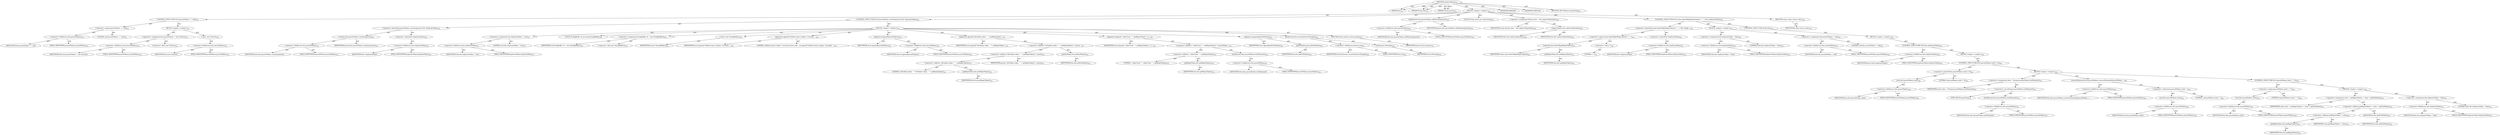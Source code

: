 digraph "replaceTokens" {  
"111669149716" [label = <(METHOD,replaceTokens)<SUB>421</SUB>> ]
"115964117008" [label = <(PARAM,this)<SUB>421</SUB>> ]
"115964117031" [label = <(PARAM,String line)<SUB>421</SUB>> ]
"115964117032" [label = <(PARAM,String parent)<SUB>421</SUB>> ]
"25769803831" [label = <(BLOCK,&lt;empty&gt;,&lt;empty&gt;)<SUB>422</SUB>> ]
"47244640286" [label = <(CONTROL_STRUCTURE,IF,if (passedTokens == null))<SUB>423</SUB>> ]
"30064771291" [label = <(&lt;operator&gt;.equals,passedTokens == null)<SUB>423</SUB>> ]
"30064771292" [label = <(&lt;operator&gt;.fieldAccess,this.passedTokens)<SUB>423</SUB>> ]
"68719476945" [label = <(IDENTIFIER,this,passedTokens == null)> ]
"55834574879" [label = <(FIELD_IDENTIFIER,passedTokens,passedTokens)<SUB>423</SUB>> ]
"90194313243" [label = <(LITERAL,null,passedTokens == null)<SUB>423</SUB>> ]
"25769803832" [label = <(BLOCK,&lt;empty&gt;,&lt;empty&gt;)<SUB>423</SUB>> ]
"30064771293" [label = <(&lt;operator&gt;.assignment,this.passedTokens = new Vector())<SUB>424</SUB>> ]
"30064771294" [label = <(&lt;operator&gt;.fieldAccess,this.passedTokens)<SUB>424</SUB>> ]
"68719476946" [label = <(IDENTIFIER,this,this.passedTokens = new Vector())> ]
"55834574880" [label = <(FIELD_IDENTIFIER,passedTokens,passedTokens)<SUB>424</SUB>> ]
"30064771295" [label = <(&lt;operator&gt;.alloc,new Vector())<SUB>424</SUB>> ]
"30064771296" [label = <(&lt;init&gt;,new Vector())<SUB>424</SUB>> ]
"30064771297" [label = <(&lt;operator&gt;.fieldAccess,this.passedTokens)<SUB>424</SUB>> ]
"68719476947" [label = <(IDENTIFIER,this,new Vector())> ]
"55834574881" [label = <(FIELD_IDENTIFIER,passedTokens,passedTokens)<SUB>424</SUB>> ]
"47244640287" [label = <(CONTROL_STRUCTURE,IF,if (passedTokens.contains(parent) &amp;&amp; !duplicateToken))<SUB>426</SUB>> ]
"30064771298" [label = <(&lt;operator&gt;.logicalAnd,passedTokens.contains(parent) &amp;&amp; !duplicateToken)<SUB>426</SUB>> ]
"30064771299" [label = <(contains,this.passedTokens.contains(parent))<SUB>426</SUB>> ]
"30064771300" [label = <(&lt;operator&gt;.fieldAccess,this.passedTokens)<SUB>426</SUB>> ]
"68719476948" [label = <(IDENTIFIER,this,this.passedTokens.contains(parent))> ]
"55834574882" [label = <(FIELD_IDENTIFIER,passedTokens,passedTokens)<SUB>426</SUB>> ]
"68719476949" [label = <(IDENTIFIER,parent,this.passedTokens.contains(parent))<SUB>426</SUB>> ]
"30064771301" [label = <(&lt;operator&gt;.logicalNot,!duplicateToken)<SUB>426</SUB>> ]
"30064771302" [label = <(&lt;operator&gt;.fieldAccess,this.duplicateToken)<SUB>426</SUB>> ]
"68719476950" [label = <(IDENTIFIER,this,!duplicateToken)> ]
"55834574883" [label = <(FIELD_IDENTIFIER,duplicateToken,duplicateToken)<SUB>426</SUB>> ]
"25769803833" [label = <(BLOCK,&lt;empty&gt;,&lt;empty&gt;)<SUB>426</SUB>> ]
"30064771303" [label = <(&lt;operator&gt;.assignment,this.duplicateToken = true)<SUB>427</SUB>> ]
"30064771304" [label = <(&lt;operator&gt;.fieldAccess,this.duplicateToken)<SUB>427</SUB>> ]
"68719476951" [label = <(IDENTIFIER,this,this.duplicateToken = true)> ]
"55834574884" [label = <(FIELD_IDENTIFIER,duplicateToken,duplicateToken)<SUB>427</SUB>> ]
"90194313244" [label = <(LITERAL,true,this.duplicateToken = true)<SUB>427</SUB>> ]
"94489280537" [label = <(LOCAL,StringBuffer sb: java.lang.StringBuffer)<SUB>428</SUB>> ]
"30064771305" [label = <(&lt;operator&gt;.assignment,StringBuffer sb = new StringBuffer())<SUB>428</SUB>> ]
"68719476952" [label = <(IDENTIFIER,sb,StringBuffer sb = new StringBuffer())<SUB>428</SUB>> ]
"30064771306" [label = <(&lt;operator&gt;.alloc,new StringBuffer())<SUB>428</SUB>> ]
"30064771307" [label = <(&lt;init&gt;,new StringBuffer())<SUB>428</SUB>> ]
"68719476953" [label = <(IDENTIFIER,sb,new StringBuffer())<SUB>428</SUB>> ]
"30064771308" [label = <(append,sb.append(&quot;Inifinite loop in tokens. Currently ...)<SUB>429</SUB>> ]
"68719476954" [label = <(IDENTIFIER,sb,sb.append(&quot;Inifinite loop in tokens. Currently ...)<SUB>429</SUB>> ]
"90194313245" [label = <(LITERAL,&quot;Inifinite loop in tokens. Currently known toke...,sb.append(&quot;Inifinite loop in tokens. Currently ...)<SUB>429</SUB>> ]
"30064771309" [label = <(append,sb.append(passedTokens))<SUB>430</SUB>> ]
"68719476955" [label = <(IDENTIFIER,sb,sb.append(passedTokens))<SUB>430</SUB>> ]
"30064771310" [label = <(&lt;operator&gt;.fieldAccess,this.passedTokens)<SUB>430</SUB>> ]
"68719476956" [label = <(IDENTIFIER,this,sb.append(passedTokens))> ]
"55834574885" [label = <(FIELD_IDENTIFIER,passedTokens,passedTokens)<SUB>430</SUB>> ]
"30064771311" [label = <(append,sb.append(&quot;\nProblem token : &quot; + getBeginToken(...)<SUB>431</SUB>> ]
"68719476957" [label = <(IDENTIFIER,sb,sb.append(&quot;\nProblem token : &quot; + getBeginToken(...)<SUB>431</SUB>> ]
"30064771312" [label = <(&lt;operator&gt;.addition,&quot;\nProblem token : &quot; + getBeginToken() + parent...)<SUB>431</SUB>> ]
"30064771313" [label = <(&lt;operator&gt;.addition,&quot;\nProblem token : &quot; + getBeginToken() + parent)<SUB>431</SUB>> ]
"30064771314" [label = <(&lt;operator&gt;.addition,&quot;\nProblem token : &quot; + getBeginToken())<SUB>431</SUB>> ]
"90194313246" [label = <(LITERAL,&quot;\nProblem token : &quot;,&quot;\nProblem token : &quot; + getBeginToken())<SUB>431</SUB>> ]
"30064771315" [label = <(getBeginToken,this.getBeginToken())<SUB>431</SUB>> ]
"68719476770" [label = <(IDENTIFIER,this,this.getBeginToken())<SUB>431</SUB>> ]
"68719476958" [label = <(IDENTIFIER,parent,&quot;\nProblem token : &quot; + getBeginToken() + parent)<SUB>431</SUB>> ]
"30064771316" [label = <(getEndToken,this.getEndToken())<SUB>432</SUB>> ]
"68719476771" [label = <(IDENTIFIER,this,this.getEndToken())<SUB>432</SUB>> ]
"30064771317" [label = <(append,sb.append(&quot; called from &quot; + getBeginToken() + p...)<SUB>433</SUB>> ]
"68719476959" [label = <(IDENTIFIER,sb,sb.append(&quot; called from &quot; + getBeginToken() + p...)<SUB>433</SUB>> ]
"30064771318" [label = <(&lt;operator&gt;.addition,&quot; called from &quot; + getBeginToken() + passedToken...)<SUB>433</SUB>> ]
"30064771319" [label = <(&lt;operator&gt;.addition,&quot; called from &quot; + getBeginToken())<SUB>433</SUB>> ]
"90194313247" [label = <(LITERAL,&quot; called from &quot;,&quot; called from &quot; + getBeginToken())<SUB>433</SUB>> ]
"30064771320" [label = <(getBeginToken,this.getBeginToken())<SUB>433</SUB>> ]
"68719476772" [label = <(IDENTIFIER,this,this.getBeginToken())<SUB>433</SUB>> ]
"30064771321" [label = <(lastElement,this.passedTokens.lastElement())<SUB>434</SUB>> ]
"30064771322" [label = <(&lt;operator&gt;.fieldAccess,this.passedTokens)<SUB>434</SUB>> ]
"68719476960" [label = <(IDENTIFIER,this,this.passedTokens.lastElement())> ]
"55834574886" [label = <(FIELD_IDENTIFIER,passedTokens,passedTokens)<SUB>434</SUB>> ]
"30064771323" [label = <(append,sb.append(getEndToken()))<SUB>435</SUB>> ]
"68719476961" [label = <(IDENTIFIER,sb,sb.append(getEndToken()))<SUB>435</SUB>> ]
"30064771324" [label = <(getEndToken,this.getEndToken())<SUB>435</SUB>> ]
"68719476773" [label = <(IDENTIFIER,this,this.getEndToken())<SUB>435</SUB>> ]
"30064771325" [label = <(println,System.out.println(sb.toString()))<SUB>436</SUB>> ]
"30064771326" [label = <(&lt;operator&gt;.fieldAccess,System.out)<SUB>436</SUB>> ]
"68719476962" [label = <(IDENTIFIER,System,System.out.println(sb.toString()))<SUB>436</SUB>> ]
"55834574887" [label = <(FIELD_IDENTIFIER,out,out)<SUB>436</SUB>> ]
"30064771327" [label = <(toString,sb.toString())<SUB>436</SUB>> ]
"68719476963" [label = <(IDENTIFIER,sb,sb.toString())<SUB>436</SUB>> ]
"146028888077" [label = <(RETURN,return parent;,return parent;)<SUB>437</SUB>> ]
"68719476964" [label = <(IDENTIFIER,parent,return parent;)<SUB>437</SUB>> ]
"30064771328" [label = <(addElement,this.passedTokens.addElement(parent))<SUB>439</SUB>> ]
"30064771329" [label = <(&lt;operator&gt;.fieldAccess,this.passedTokens)<SUB>439</SUB>> ]
"68719476965" [label = <(IDENTIFIER,this,this.passedTokens.addElement(parent))> ]
"55834574888" [label = <(FIELD_IDENTIFIER,passedTokens,passedTokens)<SUB>439</SUB>> ]
"68719476966" [label = <(IDENTIFIER,parent,this.passedTokens.addElement(parent))<SUB>439</SUB>> ]
"94489280538" [label = <(LOCAL,String value: java.lang.String)<SUB>440</SUB>> ]
"30064771330" [label = <(&lt;operator&gt;.assignment,String value = this.replaceTokens(line))<SUB>440</SUB>> ]
"68719476967" [label = <(IDENTIFIER,value,String value = this.replaceTokens(line))<SUB>440</SUB>> ]
"30064771331" [label = <(replaceTokens,this.replaceTokens(line))<SUB>440</SUB>> ]
"68719476774" [label = <(IDENTIFIER,this,this.replaceTokens(line))<SUB>440</SUB>> ]
"68719476968" [label = <(IDENTIFIER,line,this.replaceTokens(line))<SUB>440</SUB>> ]
"47244640288" [label = <(CONTROL_STRUCTURE,IF,if (value.indexOf(getBeginToken()) == -1 &amp;&amp; !duplicateToken))<SUB>441</SUB>> ]
"30064771332" [label = <(&lt;operator&gt;.logicalAnd,value.indexOf(getBeginToken()) == -1 &amp;&amp; !duplic...)<SUB>441</SUB>> ]
"30064771333" [label = <(&lt;operator&gt;.equals,value.indexOf(getBeginToken()) == -1)<SUB>441</SUB>> ]
"30064771334" [label = <(indexOf,value.indexOf(getBeginToken()))<SUB>441</SUB>> ]
"68719476969" [label = <(IDENTIFIER,value,value.indexOf(getBeginToken()))<SUB>441</SUB>> ]
"30064771335" [label = <(getBeginToken,this.getBeginToken())<SUB>441</SUB>> ]
"68719476775" [label = <(IDENTIFIER,this,this.getBeginToken())<SUB>441</SUB>> ]
"30064771336" [label = <(&lt;operator&gt;.minus,-1)<SUB>441</SUB>> ]
"90194313248" [label = <(LITERAL,1,-1)<SUB>441</SUB>> ]
"30064771337" [label = <(&lt;operator&gt;.logicalNot,!duplicateToken)<SUB>441</SUB>> ]
"30064771338" [label = <(&lt;operator&gt;.fieldAccess,this.duplicateToken)<SUB>441</SUB>> ]
"68719476970" [label = <(IDENTIFIER,this,!duplicateToken)> ]
"55834574889" [label = <(FIELD_IDENTIFIER,duplicateToken,duplicateToken)<SUB>441</SUB>> ]
"25769803834" [label = <(BLOCK,&lt;empty&gt;,&lt;empty&gt;)<SUB>441</SUB>> ]
"30064771339" [label = <(&lt;operator&gt;.assignment,this.duplicateToken = false)<SUB>442</SUB>> ]
"30064771340" [label = <(&lt;operator&gt;.fieldAccess,this.duplicateToken)<SUB>442</SUB>> ]
"68719476971" [label = <(IDENTIFIER,this,this.duplicateToken = false)> ]
"55834574890" [label = <(FIELD_IDENTIFIER,duplicateToken,duplicateToken)<SUB>442</SUB>> ]
"90194313249" [label = <(LITERAL,false,this.duplicateToken = false)<SUB>442</SUB>> ]
"30064771341" [label = <(&lt;operator&gt;.assignment,this.passedTokens = null)<SUB>443</SUB>> ]
"30064771342" [label = <(&lt;operator&gt;.fieldAccess,this.passedTokens)<SUB>443</SUB>> ]
"68719476972" [label = <(IDENTIFIER,this,this.passedTokens = null)> ]
"55834574891" [label = <(FIELD_IDENTIFIER,passedTokens,passedTokens)<SUB>443</SUB>> ]
"90194313250" [label = <(LITERAL,null,this.passedTokens = null)<SUB>443</SUB>> ]
"47244640289" [label = <(CONTROL_STRUCTURE,ELSE,else)<SUB>444</SUB>> ]
"25769803835" [label = <(BLOCK,&lt;empty&gt;,&lt;empty&gt;)<SUB>444</SUB>> ]
"47244640290" [label = <(CONTROL_STRUCTURE,IF,if (this.duplicateToken))<SUB>444</SUB>> ]
"30064771343" [label = <(&lt;operator&gt;.fieldAccess,this.duplicateToken)<SUB>444</SUB>> ]
"68719476973" [label = <(IDENTIFIER,this,if (this.duplicateToken))> ]
"55834574892" [label = <(FIELD_IDENTIFIER,duplicateToken,duplicateToken)<SUB>444</SUB>> ]
"25769803836" [label = <(BLOCK,&lt;empty&gt;,&lt;empty&gt;)<SUB>444</SUB>> ]
"47244640291" [label = <(CONTROL_STRUCTURE,IF,if (passedTokens.size() &gt; 0))<SUB>446</SUB>> ]
"30064771344" [label = <(&lt;operator&gt;.greaterThan,passedTokens.size() &gt; 0)<SUB>446</SUB>> ]
"30064771345" [label = <(size,this.passedTokens.size())<SUB>446</SUB>> ]
"30064771346" [label = <(&lt;operator&gt;.fieldAccess,this.passedTokens)<SUB>446</SUB>> ]
"68719476974" [label = <(IDENTIFIER,this,this.passedTokens.size())> ]
"55834574893" [label = <(FIELD_IDENTIFIER,passedTokens,passedTokens)<SUB>446</SUB>> ]
"90194313251" [label = <(LITERAL,0,passedTokens.size() &gt; 0)<SUB>446</SUB>> ]
"25769803837" [label = <(BLOCK,&lt;empty&gt;,&lt;empty&gt;)<SUB>446</SUB>> ]
"30064771347" [label = <(&lt;operator&gt;.assignment,value = (String) passedTokens.lastElement())<SUB>447</SUB>> ]
"68719476975" [label = <(IDENTIFIER,value,value = (String) passedTokens.lastElement())<SUB>447</SUB>> ]
"30064771348" [label = <(&lt;operator&gt;.cast,(String) passedTokens.lastElement())<SUB>447</SUB>> ]
"180388626441" [label = <(TYPE_REF,String,String)<SUB>447</SUB>> ]
"30064771349" [label = <(lastElement,this.passedTokens.lastElement())<SUB>447</SUB>> ]
"30064771350" [label = <(&lt;operator&gt;.fieldAccess,this.passedTokens)<SUB>447</SUB>> ]
"68719476976" [label = <(IDENTIFIER,this,this.passedTokens.lastElement())> ]
"55834574894" [label = <(FIELD_IDENTIFIER,passedTokens,passedTokens)<SUB>447</SUB>> ]
"30064771351" [label = <(removeElementAt,this.passedTokens.removeElementAt(passedTokens....)<SUB>448</SUB>> ]
"30064771352" [label = <(&lt;operator&gt;.fieldAccess,this.passedTokens)<SUB>448</SUB>> ]
"68719476977" [label = <(IDENTIFIER,this,this.passedTokens.removeElementAt(passedTokens....)> ]
"55834574895" [label = <(FIELD_IDENTIFIER,passedTokens,passedTokens)<SUB>448</SUB>> ]
"30064771353" [label = <(&lt;operator&gt;.subtraction,passedTokens.size() - 1)<SUB>448</SUB>> ]
"30064771354" [label = <(size,this.passedTokens.size())<SUB>448</SUB>> ]
"30064771355" [label = <(&lt;operator&gt;.fieldAccess,this.passedTokens)<SUB>448</SUB>> ]
"68719476978" [label = <(IDENTIFIER,this,this.passedTokens.size())> ]
"55834574896" [label = <(FIELD_IDENTIFIER,passedTokens,passedTokens)<SUB>448</SUB>> ]
"90194313252" [label = <(LITERAL,1,passedTokens.size() - 1)<SUB>448</SUB>> ]
"47244640292" [label = <(CONTROL_STRUCTURE,IF,if (passedTokens.size() == 0))<SUB>449</SUB>> ]
"30064771356" [label = <(&lt;operator&gt;.equals,passedTokens.size() == 0)<SUB>449</SUB>> ]
"30064771357" [label = <(size,this.passedTokens.size())<SUB>449</SUB>> ]
"30064771358" [label = <(&lt;operator&gt;.fieldAccess,this.passedTokens)<SUB>449</SUB>> ]
"68719476979" [label = <(IDENTIFIER,this,this.passedTokens.size())> ]
"55834574897" [label = <(FIELD_IDENTIFIER,passedTokens,passedTokens)<SUB>449</SUB>> ]
"90194313253" [label = <(LITERAL,0,passedTokens.size() == 0)<SUB>449</SUB>> ]
"25769803838" [label = <(BLOCK,&lt;empty&gt;,&lt;empty&gt;)<SUB>449</SUB>> ]
"30064771359" [label = <(&lt;operator&gt;.assignment,value = getBeginToken() + value + getEndToken())<SUB>450</SUB>> ]
"68719476980" [label = <(IDENTIFIER,value,value = getBeginToken() + value + getEndToken())<SUB>450</SUB>> ]
"30064771360" [label = <(&lt;operator&gt;.addition,getBeginToken() + value + getEndToken())<SUB>450</SUB>> ]
"30064771361" [label = <(&lt;operator&gt;.addition,getBeginToken() + value)<SUB>450</SUB>> ]
"30064771362" [label = <(getBeginToken,this.getBeginToken())<SUB>450</SUB>> ]
"68719476776" [label = <(IDENTIFIER,this,this.getBeginToken())<SUB>450</SUB>> ]
"68719476981" [label = <(IDENTIFIER,value,getBeginToken() + value)<SUB>450</SUB>> ]
"30064771363" [label = <(getEndToken,this.getEndToken())<SUB>450</SUB>> ]
"68719476777" [label = <(IDENTIFIER,this,this.getEndToken())<SUB>450</SUB>> ]
"30064771364" [label = <(&lt;operator&gt;.assignment,this.duplicateToken = false)<SUB>451</SUB>> ]
"30064771365" [label = <(&lt;operator&gt;.fieldAccess,this.duplicateToken)<SUB>451</SUB>> ]
"68719476982" [label = <(IDENTIFIER,this,this.duplicateToken = false)> ]
"55834574898" [label = <(FIELD_IDENTIFIER,duplicateToken,duplicateToken)<SUB>451</SUB>> ]
"90194313254" [label = <(LITERAL,false,this.duplicateToken = false)<SUB>451</SUB>> ]
"146028888078" [label = <(RETURN,return value;,return value;)<SUB>455</SUB>> ]
"68719476983" [label = <(IDENTIFIER,value,return value;)<SUB>455</SUB>> ]
"133143986227" [label = <(MODIFIER,PRIVATE)> ]
"133143986228" [label = <(MODIFIER,VIRTUAL)> ]
"128849018900" [label = <(METHOD_RETURN,java.lang.String)<SUB>421</SUB>> ]
  "111669149716" -> "115964117008"  [ label = "AST: "] 
  "111669149716" -> "115964117031"  [ label = "AST: "] 
  "111669149716" -> "115964117032"  [ label = "AST: "] 
  "111669149716" -> "25769803831"  [ label = "AST: "] 
  "111669149716" -> "133143986227"  [ label = "AST: "] 
  "111669149716" -> "133143986228"  [ label = "AST: "] 
  "111669149716" -> "128849018900"  [ label = "AST: "] 
  "25769803831" -> "47244640286"  [ label = "AST: "] 
  "25769803831" -> "47244640287"  [ label = "AST: "] 
  "25769803831" -> "30064771328"  [ label = "AST: "] 
  "25769803831" -> "94489280538"  [ label = "AST: "] 
  "25769803831" -> "30064771330"  [ label = "AST: "] 
  "25769803831" -> "47244640288"  [ label = "AST: "] 
  "25769803831" -> "146028888078"  [ label = "AST: "] 
  "47244640286" -> "30064771291"  [ label = "AST: "] 
  "47244640286" -> "25769803832"  [ label = "AST: "] 
  "30064771291" -> "30064771292"  [ label = "AST: "] 
  "30064771291" -> "90194313243"  [ label = "AST: "] 
  "30064771292" -> "68719476945"  [ label = "AST: "] 
  "30064771292" -> "55834574879"  [ label = "AST: "] 
  "25769803832" -> "30064771293"  [ label = "AST: "] 
  "25769803832" -> "30064771296"  [ label = "AST: "] 
  "30064771293" -> "30064771294"  [ label = "AST: "] 
  "30064771293" -> "30064771295"  [ label = "AST: "] 
  "30064771294" -> "68719476946"  [ label = "AST: "] 
  "30064771294" -> "55834574880"  [ label = "AST: "] 
  "30064771296" -> "30064771297"  [ label = "AST: "] 
  "30064771297" -> "68719476947"  [ label = "AST: "] 
  "30064771297" -> "55834574881"  [ label = "AST: "] 
  "47244640287" -> "30064771298"  [ label = "AST: "] 
  "47244640287" -> "25769803833"  [ label = "AST: "] 
  "30064771298" -> "30064771299"  [ label = "AST: "] 
  "30064771298" -> "30064771301"  [ label = "AST: "] 
  "30064771299" -> "30064771300"  [ label = "AST: "] 
  "30064771299" -> "68719476949"  [ label = "AST: "] 
  "30064771300" -> "68719476948"  [ label = "AST: "] 
  "30064771300" -> "55834574882"  [ label = "AST: "] 
  "30064771301" -> "30064771302"  [ label = "AST: "] 
  "30064771302" -> "68719476950"  [ label = "AST: "] 
  "30064771302" -> "55834574883"  [ label = "AST: "] 
  "25769803833" -> "30064771303"  [ label = "AST: "] 
  "25769803833" -> "94489280537"  [ label = "AST: "] 
  "25769803833" -> "30064771305"  [ label = "AST: "] 
  "25769803833" -> "30064771307"  [ label = "AST: "] 
  "25769803833" -> "30064771308"  [ label = "AST: "] 
  "25769803833" -> "30064771309"  [ label = "AST: "] 
  "25769803833" -> "30064771311"  [ label = "AST: "] 
  "25769803833" -> "30064771317"  [ label = "AST: "] 
  "25769803833" -> "30064771323"  [ label = "AST: "] 
  "25769803833" -> "30064771325"  [ label = "AST: "] 
  "25769803833" -> "146028888077"  [ label = "AST: "] 
  "30064771303" -> "30064771304"  [ label = "AST: "] 
  "30064771303" -> "90194313244"  [ label = "AST: "] 
  "30064771304" -> "68719476951"  [ label = "AST: "] 
  "30064771304" -> "55834574884"  [ label = "AST: "] 
  "30064771305" -> "68719476952"  [ label = "AST: "] 
  "30064771305" -> "30064771306"  [ label = "AST: "] 
  "30064771307" -> "68719476953"  [ label = "AST: "] 
  "30064771308" -> "68719476954"  [ label = "AST: "] 
  "30064771308" -> "90194313245"  [ label = "AST: "] 
  "30064771309" -> "68719476955"  [ label = "AST: "] 
  "30064771309" -> "30064771310"  [ label = "AST: "] 
  "30064771310" -> "68719476956"  [ label = "AST: "] 
  "30064771310" -> "55834574885"  [ label = "AST: "] 
  "30064771311" -> "68719476957"  [ label = "AST: "] 
  "30064771311" -> "30064771312"  [ label = "AST: "] 
  "30064771312" -> "30064771313"  [ label = "AST: "] 
  "30064771312" -> "30064771316"  [ label = "AST: "] 
  "30064771313" -> "30064771314"  [ label = "AST: "] 
  "30064771313" -> "68719476958"  [ label = "AST: "] 
  "30064771314" -> "90194313246"  [ label = "AST: "] 
  "30064771314" -> "30064771315"  [ label = "AST: "] 
  "30064771315" -> "68719476770"  [ label = "AST: "] 
  "30064771316" -> "68719476771"  [ label = "AST: "] 
  "30064771317" -> "68719476959"  [ label = "AST: "] 
  "30064771317" -> "30064771318"  [ label = "AST: "] 
  "30064771318" -> "30064771319"  [ label = "AST: "] 
  "30064771318" -> "30064771321"  [ label = "AST: "] 
  "30064771319" -> "90194313247"  [ label = "AST: "] 
  "30064771319" -> "30064771320"  [ label = "AST: "] 
  "30064771320" -> "68719476772"  [ label = "AST: "] 
  "30064771321" -> "30064771322"  [ label = "AST: "] 
  "30064771322" -> "68719476960"  [ label = "AST: "] 
  "30064771322" -> "55834574886"  [ label = "AST: "] 
  "30064771323" -> "68719476961"  [ label = "AST: "] 
  "30064771323" -> "30064771324"  [ label = "AST: "] 
  "30064771324" -> "68719476773"  [ label = "AST: "] 
  "30064771325" -> "30064771326"  [ label = "AST: "] 
  "30064771325" -> "30064771327"  [ label = "AST: "] 
  "30064771326" -> "68719476962"  [ label = "AST: "] 
  "30064771326" -> "55834574887"  [ label = "AST: "] 
  "30064771327" -> "68719476963"  [ label = "AST: "] 
  "146028888077" -> "68719476964"  [ label = "AST: "] 
  "30064771328" -> "30064771329"  [ label = "AST: "] 
  "30064771328" -> "68719476966"  [ label = "AST: "] 
  "30064771329" -> "68719476965"  [ label = "AST: "] 
  "30064771329" -> "55834574888"  [ label = "AST: "] 
  "30064771330" -> "68719476967"  [ label = "AST: "] 
  "30064771330" -> "30064771331"  [ label = "AST: "] 
  "30064771331" -> "68719476774"  [ label = "AST: "] 
  "30064771331" -> "68719476968"  [ label = "AST: "] 
  "47244640288" -> "30064771332"  [ label = "AST: "] 
  "47244640288" -> "25769803834"  [ label = "AST: "] 
  "47244640288" -> "47244640289"  [ label = "AST: "] 
  "30064771332" -> "30064771333"  [ label = "AST: "] 
  "30064771332" -> "30064771337"  [ label = "AST: "] 
  "30064771333" -> "30064771334"  [ label = "AST: "] 
  "30064771333" -> "30064771336"  [ label = "AST: "] 
  "30064771334" -> "68719476969"  [ label = "AST: "] 
  "30064771334" -> "30064771335"  [ label = "AST: "] 
  "30064771335" -> "68719476775"  [ label = "AST: "] 
  "30064771336" -> "90194313248"  [ label = "AST: "] 
  "30064771337" -> "30064771338"  [ label = "AST: "] 
  "30064771338" -> "68719476970"  [ label = "AST: "] 
  "30064771338" -> "55834574889"  [ label = "AST: "] 
  "25769803834" -> "30064771339"  [ label = "AST: "] 
  "25769803834" -> "30064771341"  [ label = "AST: "] 
  "30064771339" -> "30064771340"  [ label = "AST: "] 
  "30064771339" -> "90194313249"  [ label = "AST: "] 
  "30064771340" -> "68719476971"  [ label = "AST: "] 
  "30064771340" -> "55834574890"  [ label = "AST: "] 
  "30064771341" -> "30064771342"  [ label = "AST: "] 
  "30064771341" -> "90194313250"  [ label = "AST: "] 
  "30064771342" -> "68719476972"  [ label = "AST: "] 
  "30064771342" -> "55834574891"  [ label = "AST: "] 
  "47244640289" -> "25769803835"  [ label = "AST: "] 
  "25769803835" -> "47244640290"  [ label = "AST: "] 
  "47244640290" -> "30064771343"  [ label = "AST: "] 
  "47244640290" -> "25769803836"  [ label = "AST: "] 
  "30064771343" -> "68719476973"  [ label = "AST: "] 
  "30064771343" -> "55834574892"  [ label = "AST: "] 
  "25769803836" -> "47244640291"  [ label = "AST: "] 
  "47244640291" -> "30064771344"  [ label = "AST: "] 
  "47244640291" -> "25769803837"  [ label = "AST: "] 
  "30064771344" -> "30064771345"  [ label = "AST: "] 
  "30064771344" -> "90194313251"  [ label = "AST: "] 
  "30064771345" -> "30064771346"  [ label = "AST: "] 
  "30064771346" -> "68719476974"  [ label = "AST: "] 
  "30064771346" -> "55834574893"  [ label = "AST: "] 
  "25769803837" -> "30064771347"  [ label = "AST: "] 
  "25769803837" -> "30064771351"  [ label = "AST: "] 
  "25769803837" -> "47244640292"  [ label = "AST: "] 
  "30064771347" -> "68719476975"  [ label = "AST: "] 
  "30064771347" -> "30064771348"  [ label = "AST: "] 
  "30064771348" -> "180388626441"  [ label = "AST: "] 
  "30064771348" -> "30064771349"  [ label = "AST: "] 
  "30064771349" -> "30064771350"  [ label = "AST: "] 
  "30064771350" -> "68719476976"  [ label = "AST: "] 
  "30064771350" -> "55834574894"  [ label = "AST: "] 
  "30064771351" -> "30064771352"  [ label = "AST: "] 
  "30064771351" -> "30064771353"  [ label = "AST: "] 
  "30064771352" -> "68719476977"  [ label = "AST: "] 
  "30064771352" -> "55834574895"  [ label = "AST: "] 
  "30064771353" -> "30064771354"  [ label = "AST: "] 
  "30064771353" -> "90194313252"  [ label = "AST: "] 
  "30064771354" -> "30064771355"  [ label = "AST: "] 
  "30064771355" -> "68719476978"  [ label = "AST: "] 
  "30064771355" -> "55834574896"  [ label = "AST: "] 
  "47244640292" -> "30064771356"  [ label = "AST: "] 
  "47244640292" -> "25769803838"  [ label = "AST: "] 
  "30064771356" -> "30064771357"  [ label = "AST: "] 
  "30064771356" -> "90194313253"  [ label = "AST: "] 
  "30064771357" -> "30064771358"  [ label = "AST: "] 
  "30064771358" -> "68719476979"  [ label = "AST: "] 
  "30064771358" -> "55834574897"  [ label = "AST: "] 
  "25769803838" -> "30064771359"  [ label = "AST: "] 
  "25769803838" -> "30064771364"  [ label = "AST: "] 
  "30064771359" -> "68719476980"  [ label = "AST: "] 
  "30064771359" -> "30064771360"  [ label = "AST: "] 
  "30064771360" -> "30064771361"  [ label = "AST: "] 
  "30064771360" -> "30064771363"  [ label = "AST: "] 
  "30064771361" -> "30064771362"  [ label = "AST: "] 
  "30064771361" -> "68719476981"  [ label = "AST: "] 
  "30064771362" -> "68719476776"  [ label = "AST: "] 
  "30064771363" -> "68719476777"  [ label = "AST: "] 
  "30064771364" -> "30064771365"  [ label = "AST: "] 
  "30064771364" -> "90194313254"  [ label = "AST: "] 
  "30064771365" -> "68719476982"  [ label = "AST: "] 
  "30064771365" -> "55834574898"  [ label = "AST: "] 
  "146028888078" -> "68719476983"  [ label = "AST: "] 
  "111669149716" -> "115964117008"  [ label = "DDG: "] 
  "111669149716" -> "115964117031"  [ label = "DDG: "] 
  "111669149716" -> "115964117032"  [ label = "DDG: "] 
}
